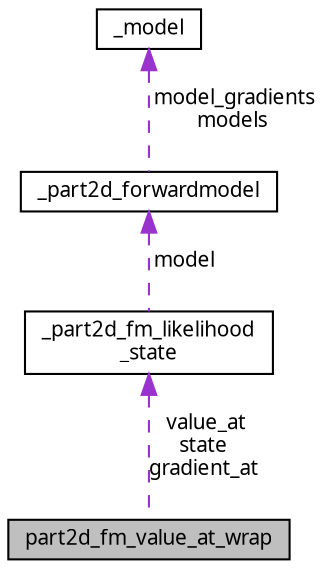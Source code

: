 digraph "part2d_fm_value_at_wrap"
{
  edge [fontname="FreeSans.ttf",fontsize="10",labelfontname="FreeSans.ttf",labelfontsize="10"];
  node [fontname="FreeSans.ttf",fontsize="10",shape=record];
  Node1 [label="part2d_fm_value_at_wrap",height=0.2,width=0.4,color="black", fillcolor="grey75", style="filled", fontcolor="black"];
  Node2 -> Node1 [dir="back",color="darkorchid3",fontsize="10",style="dashed",label=" value_at\nstate\ngradient_at" ];
  Node2 [label="_part2d_fm_likelihood\l_state",height=0.2,width=0.4,color="black", fillcolor="white", style="filled",URL="$struct__part2d__fm__likelihood__state.html"];
  Node3 -> Node2 [dir="back",color="darkorchid3",fontsize="10",style="dashed",label=" model" ];
  Node3 [label="_part2d_forwardmodel",height=0.2,width=0.4,color="black", fillcolor="white", style="filled",URL="$struct__part2d__forwardmodel.html"];
  Node4 -> Node3 [dir="back",color="darkorchid3",fontsize="10",style="dashed",label=" model_gradients\nmodels" ];
  Node4 [label="_model",height=0.2,width=0.4,color="black", fillcolor="white", style="filled",URL="$struct__model.html"];
}
